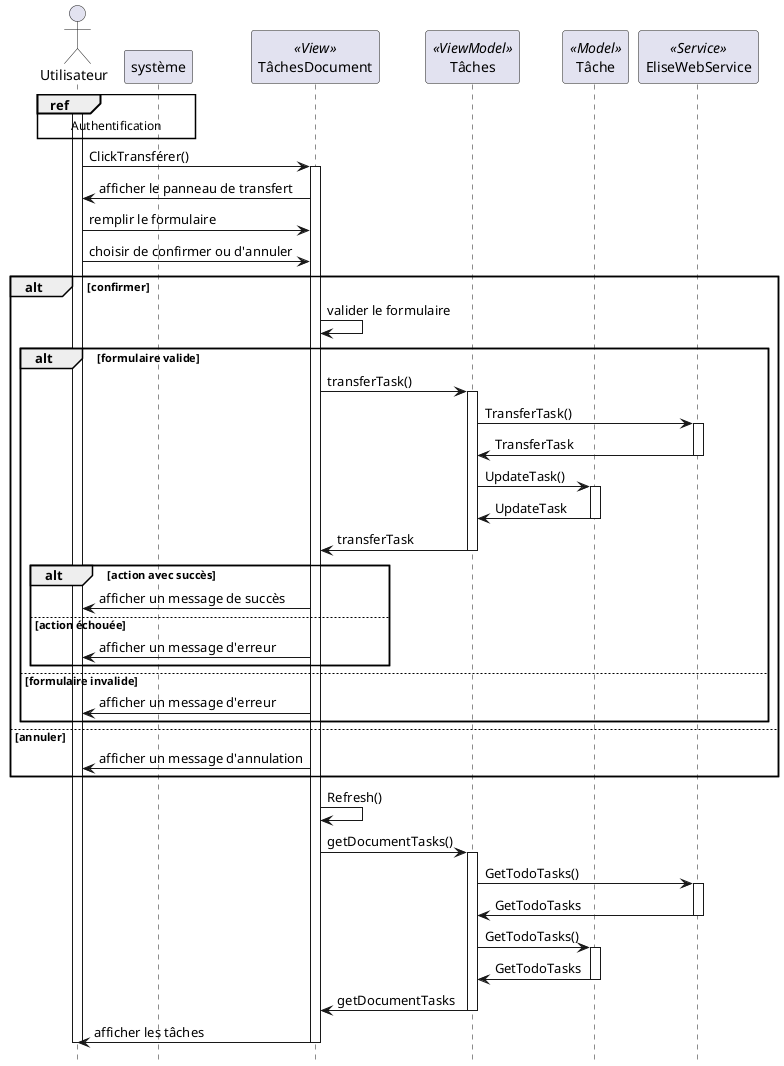 @startuml sequence_transfer_task

hide footbox


actor "Utilisateur" as user
participant "système" as system
participant "TâchesDocument" as tasksDocument << View >>
participant "Tâches" as taskVm << ViewModel >>
participant "Tâche" as taskM << Model >>
participant "EliseWebService" as ws << Service >>


ref over user, system : Authentification
activate user
user -> tasksDocument : ClickTransférer()
activate tasksDocument
tasksDocument -> user : afficher le panneau de transfert
user -> tasksDocument : remplir le formulaire
user -> tasksDocument: choisir de confirmer ou d'annuler
alt confirmer
tasksDocument -> tasksDocument : valider le formulaire
alt formulaire valide
tasksDocument -> taskVm : transferTask()
activate taskVm
taskVm -> ws : TransferTask()
activate ws
ws -> taskVm : TransferTask
deactivate ws
taskVm -> taskM : UpdateTask()
activate taskM
taskM -> taskVm : UpdateTask
deactivate taskM
taskVm -> tasksDocument : transferTask
deactivate taskVm
alt action avec succès
  tasksDocument -> user : afficher un message de succès
else action échouée
  tasksDocument -> user : afficher un message d'erreur
end
else formulaire invalide
  tasksDocument -> user : afficher un message d'erreur
end

else annuler
  tasksDocument -> user : afficher un message d'annulation
end

tasksDocument -> tasksDocument : Refresh()
tasksDocument -> taskVm : getDocumentTasks()
activate taskVm
taskVm -> ws : GetTodoTasks()
activate ws
ws -> taskVm : GetTodoTasks
deactivate ws
taskVm -> taskM : GetTodoTasks()
activate taskM
taskM -> taskVm : GetTodoTasks
deactivate taskM
taskVm -> tasksDocument : getDocumentTasks
deactivate taskVm
tasksDocument -> user : afficher les tâches
deactivate tasksDocument
deactivate user